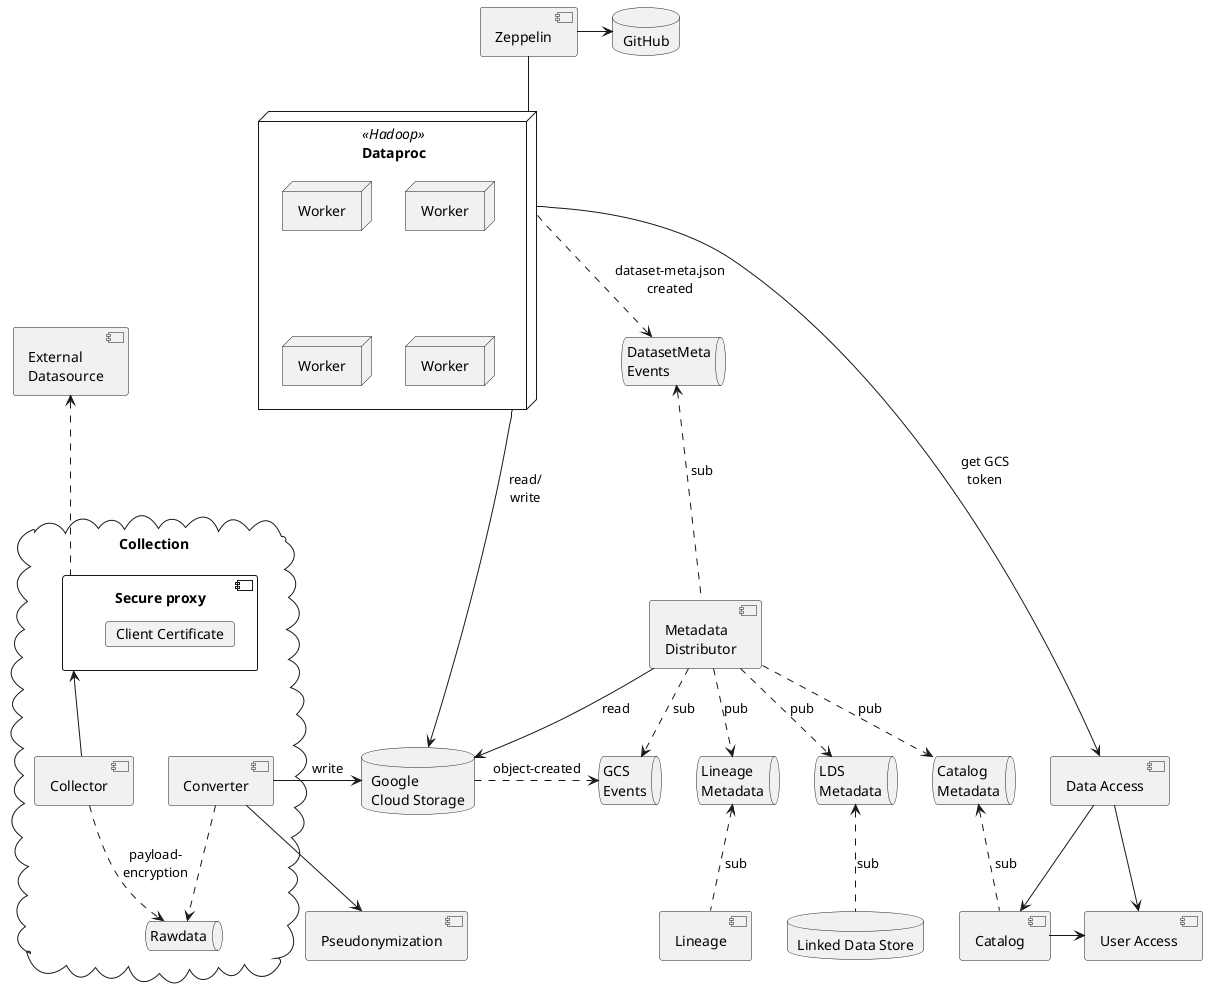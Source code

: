 @startuml

component "User Access" as user_access
component "Catalog" as catalog
component "Pseudonymization" as pseudo
component "Lineage" as lineage
component "Data Access" as data_access
database "Linked Data Store" as lds {
}
database "Google\nCloud Storage" as gcs {
}
node "Dataproc" <<Hadoop>> as dataproc {
  node "Worker" as worker1
  node "Worker" as worker2
  node "Worker" as worker3
  node "Worker" as worker4
}
component "Zeppelin" as zeppelin
catalog -> user_access
data_access --> catalog
data_access --> user_access

database "GitHub" as github

zeppelin -- dataproc
zeppelin -> github
dataproc ----> gcs : \n\nread/\nwrite
dataproc ----> data_access : get GCS\ntoken

component "External\nDatasource" as source
component "Metadata\nDistributor" as distributor
queue "DatasetMeta\nEvents" as datasetmetaevents {
}
queue "GCS\nEvents" as gcsevents {
}
queue "Catalog\nMetadata" as catalogQ {
}
queue "LDS\nMetadata" as ldsQ {
}
queue "Lineage\nMetadata" as lineageQ {
}
cloud Collection {
    component "Secure proxy" as sec_proxy {
        card "Client Certificate" as client_cert
    }
    component "Collector" as collector
    queue "Rawdata" as rawdata {
    }
    component "Converter" as converter
    collector -u-> sec_proxy
    collector ..> rawdata : payload-\nencryption
    converter ..> rawdata
    converter -> gcs : "      write"
    converter --> pseudo
}

distributor --> gcs : read
distributor ..> lineageQ : pub
distributor ..> catalogQ : pub
distributor ..> ldsQ : pub
gcs .> gcsevents : object-created
dataproc ..> datasetmetaevents : dataset-meta.json\ncreated
distributor .> gcsevents : sub
distributor .u-> datasetmetaevents : sub
lds .u.> ldsQ : sub
catalog .u.> catalogQ : sub
lineage .u.> lineageQ : sub
sec_proxy .u.> source

@enduml